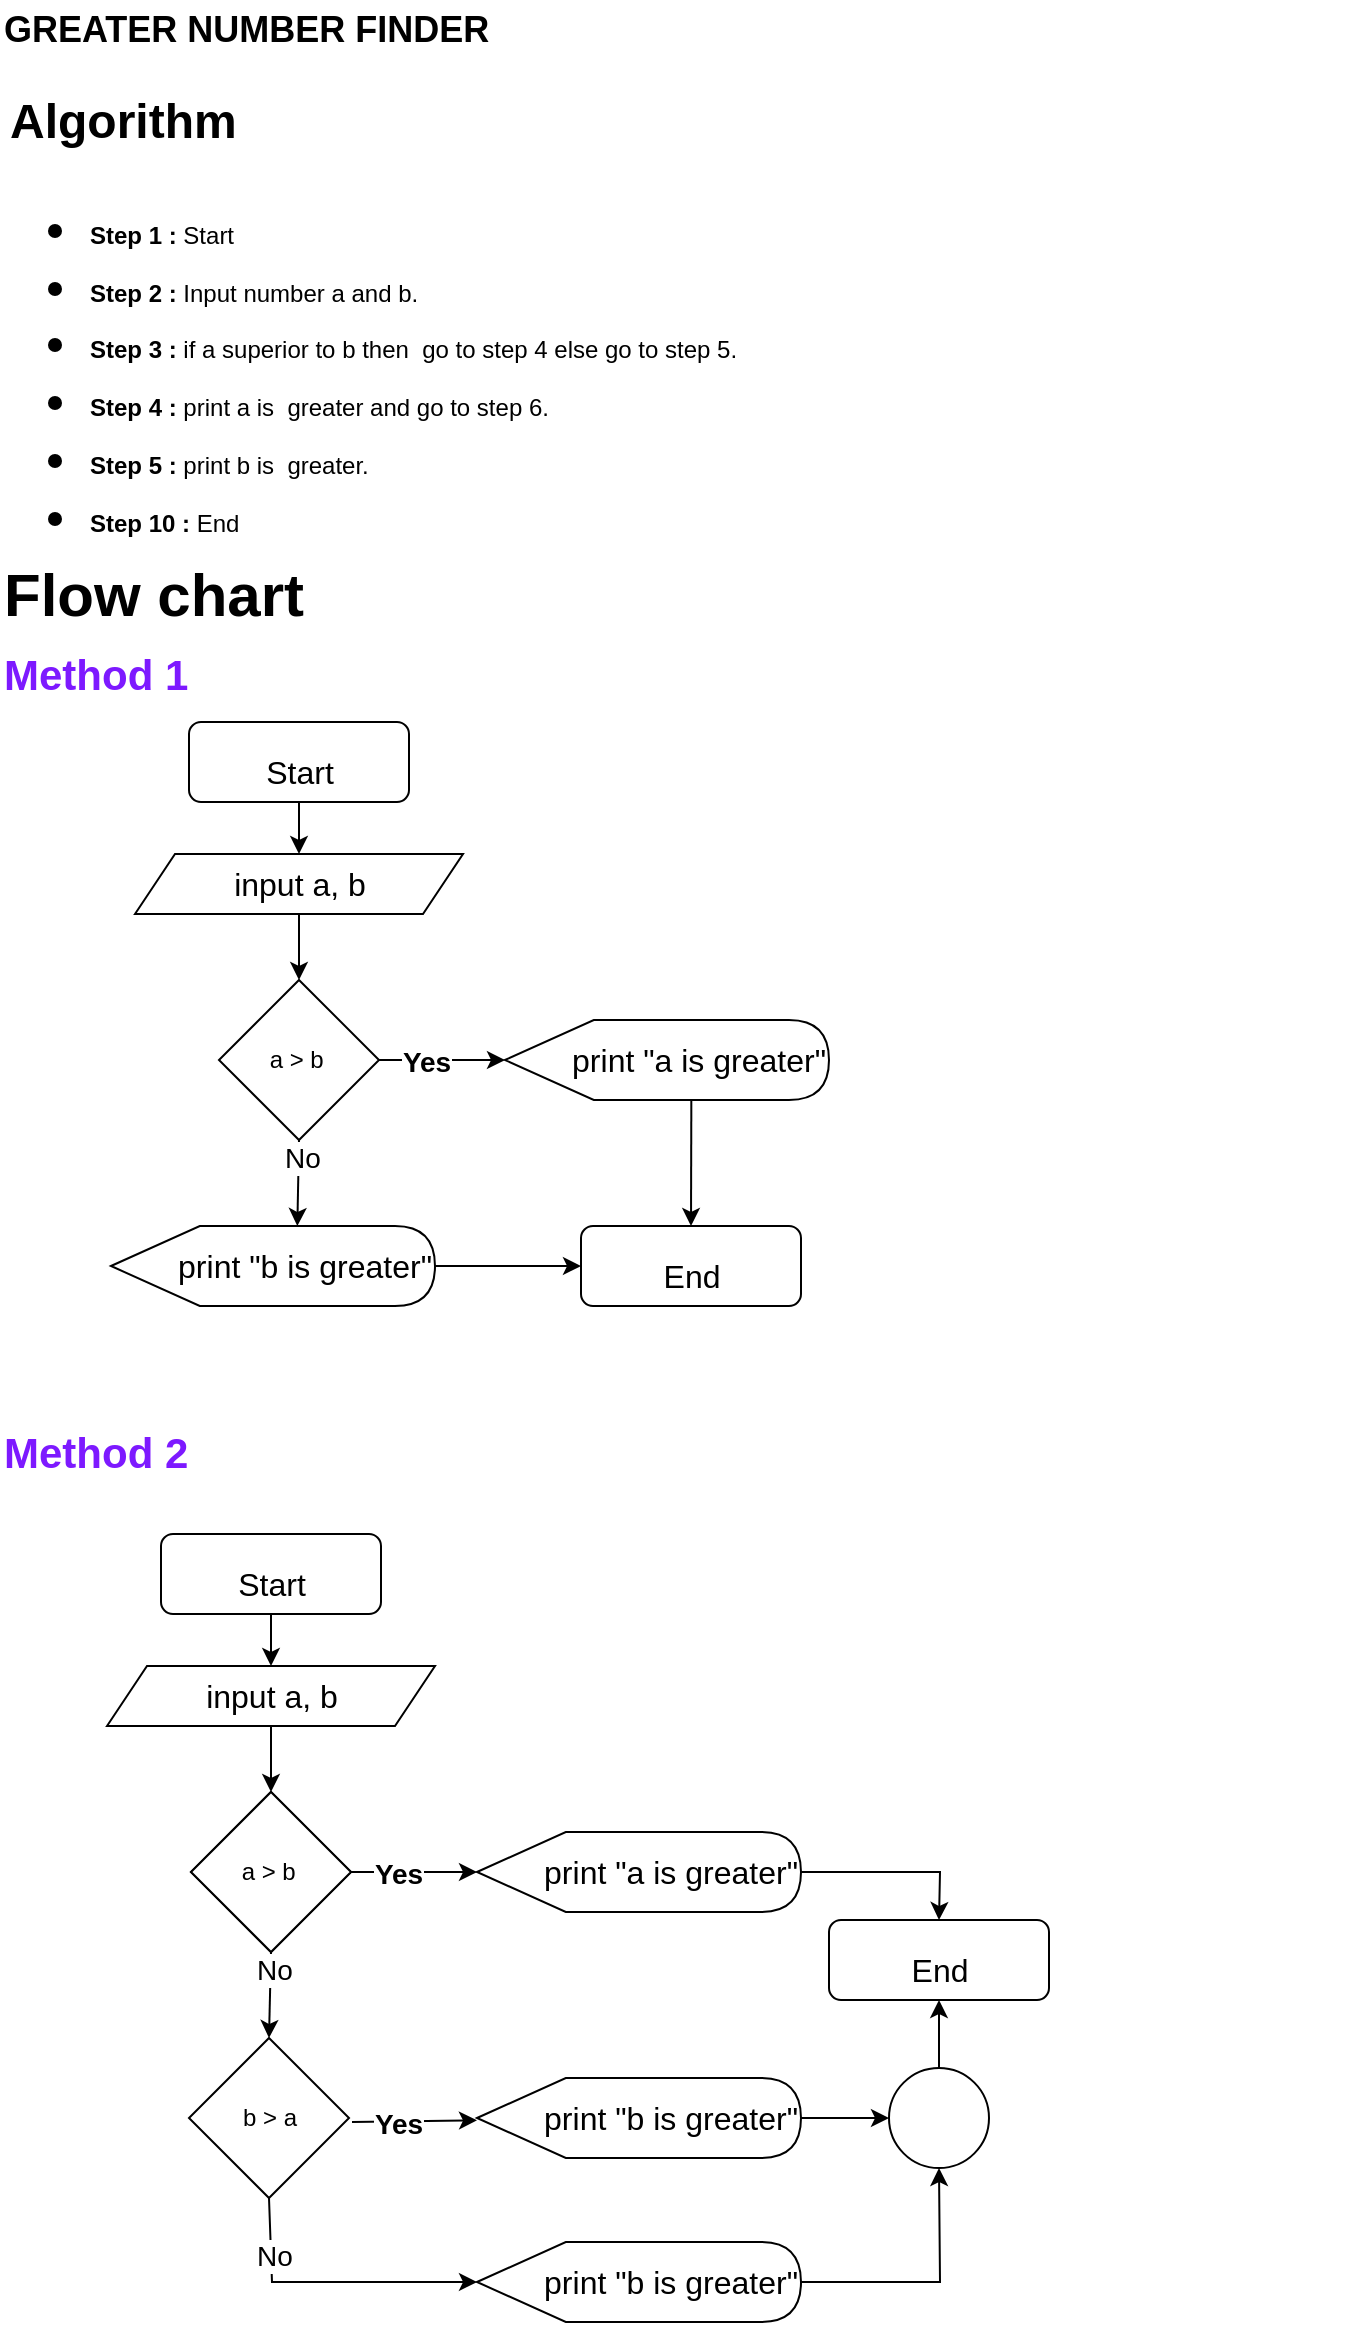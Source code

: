 <mxfile version="17.4.5" type="github"><diagram id="yg1IE7VaSwWJatzPuXuU" name="Page-1"><mxGraphModel dx="1038" dy="539" grid="1" gridSize="10" guides="1" tooltips="1" connect="1" arrows="1" fold="1" page="1" pageScale="1" pageWidth="827" pageHeight="1169" math="0" shadow="0"><root><mxCell id="0"/><mxCell id="1" parent="0"/><mxCell id="ivgzuz-2pKS20QDYnzjS-1" value="&lt;h1&gt;&lt;span&gt;Algorithm&lt;/span&gt;&lt;/h1&gt;&lt;h1&gt;&lt;ul&gt;&lt;li&gt;&lt;span style=&quot;font-size: 12px&quot;&gt;Step 1 :&lt;/span&gt;&lt;span style=&quot;font-size: 12px ; font-weight: normal&quot;&gt; Start&lt;/span&gt;&lt;/li&gt;&lt;li&gt;&lt;span style=&quot;font-size: 12px&quot;&gt;Step 2 :&lt;/span&gt;&lt;span style=&quot;font-size: 12px ; font-weight: normal&quot;&gt;&amp;nbsp;Input number a and b.&lt;/span&gt;&lt;/li&gt;&lt;li&gt;&lt;span style=&quot;font-size: 12px&quot;&gt;Step 3 :&lt;/span&gt;&lt;span style=&quot;font-size: 12px ; font-weight: normal&quot;&gt;&amp;nbsp;if a &lt;/span&gt;&lt;span style=&quot;font-size: 12px ; font-weight: 400&quot;&gt;superior&lt;/span&gt;&lt;span style=&quot;font-size: 12px ; font-weight: normal&quot;&gt;&amp;nbsp;to b then&amp;nbsp; go to step 4 else go to step 5&lt;/span&gt;&lt;span style=&quot;font-size: 12px ; font-weight: 400&quot;&gt;.&lt;/span&gt;&lt;/li&gt;&lt;li&gt;&lt;span style=&quot;font-size: 12px&quot;&gt;Step 4 :&lt;/span&gt;&lt;span style=&quot;font-size: 12px ; font-weight: normal&quot;&gt;&amp;nbsp;print a is&amp;nbsp; greater and go to step 6.&lt;/span&gt;&lt;/li&gt;&lt;li&gt;&lt;span style=&quot;font-size: 12px&quot;&gt;Step 5 :&lt;/span&gt;&lt;span style=&quot;font-size: 12px ; font-weight: normal&quot;&gt;&amp;nbsp;print b is&amp;nbsp; greater.&lt;/span&gt;&lt;/li&gt;&lt;li&gt;&lt;span style=&quot;font-size: 12px&quot;&gt;Step 10 :&lt;/span&gt;&lt;span style=&quot;font-size: 12px ; font-weight: normal&quot;&gt;&amp;nbsp;End&lt;/span&gt;&lt;/li&gt;&lt;li&gt;&lt;/li&gt;&lt;/ul&gt;&lt;/h1&gt;" style="text;html=1;strokeColor=none;fillColor=none;spacing=5;spacingTop=-20;whiteSpace=wrap;overflow=hidden;rounded=0;" parent="1" vertex="1"><mxGeometry x="80" y="80" width="680" height="240" as="geometry"/></mxCell><mxCell id="ivgzuz-2pKS20QDYnzjS-2" value="&lt;b&gt;&lt;font style=&quot;font-size: 18px&quot;&gt;GREATER NUMBER FINDER&lt;/font&gt;&lt;/b&gt;" style="text;html=1;strokeColor=none;fillColor=none;align=left;verticalAlign=middle;whiteSpace=wrap;rounded=0;" parent="1" vertex="1"><mxGeometry x="80" y="39" width="470" height="30" as="geometry"/></mxCell><mxCell id="ivgzuz-2pKS20QDYnzjS-3" value="&lt;h1&gt;&lt;font style=&quot;font-size: 30px&quot;&gt;Flow chart&lt;/font&gt;&lt;/h1&gt;" style="text;html=1;strokeColor=none;fillColor=none;align=left;verticalAlign=middle;whiteSpace=wrap;rounded=0;fontSize=18;" parent="1" vertex="1"><mxGeometry x="80" y="319" width="210" height="30" as="geometry"/></mxCell><mxCell id="WqIEYXbpBzQ9HVMn9bfy-14" value="&lt;font style=&quot;font-size: 16px&quot;&gt;Start&lt;/font&gt;" style="rounded=1;whiteSpace=wrap;html=1;fontSize=30;align=center;" vertex="1" parent="1"><mxGeometry x="174.5" y="400" width="110" height="40" as="geometry"/></mxCell><mxCell id="WqIEYXbpBzQ9HVMn9bfy-15" value="input a, b" style="shape=parallelogram;perimeter=parallelogramPerimeter;whiteSpace=wrap;html=1;fixedSize=1;fontSize=16;" vertex="1" parent="1"><mxGeometry x="147.5" y="466" width="164" height="30" as="geometry"/></mxCell><mxCell id="WqIEYXbpBzQ9HVMn9bfy-16" value="" style="endArrow=classic;html=1;rounded=0;fontSize=16;entryX=0.5;entryY=0;entryDx=0;entryDy=0;exitX=0.5;exitY=1;exitDx=0;exitDy=0;" edge="1" source="WqIEYXbpBzQ9HVMn9bfy-14" target="WqIEYXbpBzQ9HVMn9bfy-15" parent="1"><mxGeometry width="50" height="50" relative="1" as="geometry"><mxPoint x="274.5" y="416" as="sourcePoint"/><mxPoint x="324.5" y="366" as="targetPoint"/></mxGeometry></mxCell><mxCell id="WqIEYXbpBzQ9HVMn9bfy-17" value="a &amp;gt; b&amp;nbsp;" style="rhombus;whiteSpace=wrap;html=1;" vertex="1" parent="1"><mxGeometry x="189.5" y="529" width="80" height="80" as="geometry"/></mxCell><mxCell id="WqIEYXbpBzQ9HVMn9bfy-18" value="" style="endArrow=classic;html=1;rounded=0;entryX=0.5;entryY=0;entryDx=0;entryDy=0;exitX=0.5;exitY=1;exitDx=0;exitDy=0;" edge="1" source="WqIEYXbpBzQ9HVMn9bfy-15" target="WqIEYXbpBzQ9HVMn9bfy-17" parent="1"><mxGeometry width="50" height="50" relative="1" as="geometry"><mxPoint x="274.5" y="549" as="sourcePoint"/><mxPoint x="324.5" y="499" as="targetPoint"/></mxGeometry></mxCell><mxCell id="WqIEYXbpBzQ9HVMn9bfy-19" value="" style="endArrow=classic;html=1;rounded=0;exitX=1;exitY=0.5;exitDx=0;exitDy=0;entryX=0;entryY=0.5;entryDx=0;entryDy=0;entryPerimeter=0;" edge="1" source="WqIEYXbpBzQ9HVMn9bfy-17" target="WqIEYXbpBzQ9HVMn9bfy-21" parent="1"><mxGeometry width="50" height="50" relative="1" as="geometry"><mxPoint x="274.5" y="549" as="sourcePoint"/><mxPoint x="354.5" y="569" as="targetPoint"/></mxGeometry></mxCell><mxCell id="WqIEYXbpBzQ9HVMn9bfy-20" value="&lt;b&gt;&lt;font style=&quot;font-size: 14px&quot;&gt;Yes&lt;/font&gt;&lt;/b&gt;" style="edgeLabel;html=1;align=center;verticalAlign=middle;resizable=0;points=[];" vertex="1" connectable="0" parent="WqIEYXbpBzQ9HVMn9bfy-19"><mxGeometry x="-0.273" y="-1" relative="1" as="geometry"><mxPoint as="offset"/></mxGeometry></mxCell><mxCell id="WqIEYXbpBzQ9HVMn9bfy-21" value="print &quot;a is greater&quot;" style="shape=display;whiteSpace=wrap;html=1;fontSize=16;size=0.274;align=right;" vertex="1" parent="1"><mxGeometry x="332.5" y="549" width="162" height="40" as="geometry"/></mxCell><mxCell id="WqIEYXbpBzQ9HVMn9bfy-22" value="" style="endArrow=classic;html=1;rounded=0;fontSize=14;exitX=0.5;exitY=1;exitDx=0;exitDy=0;entryX=0;entryY=0;entryDx=93.168;entryDy=0;entryPerimeter=0;" edge="1" source="WqIEYXbpBzQ9HVMn9bfy-17" target="WqIEYXbpBzQ9HVMn9bfy-24" parent="1"><mxGeometry width="50" height="50" relative="1" as="geometry"><mxPoint x="274.5" y="839" as="sourcePoint"/><mxPoint x="324.5" y="789" as="targetPoint"/></mxGeometry></mxCell><mxCell id="WqIEYXbpBzQ9HVMn9bfy-23" value="No" style="edgeLabel;html=1;align=center;verticalAlign=middle;resizable=0;points=[];fontSize=14;" vertex="1" connectable="0" parent="WqIEYXbpBzQ9HVMn9bfy-22"><mxGeometry x="-0.598" y="1" relative="1" as="geometry"><mxPoint as="offset"/></mxGeometry></mxCell><mxCell id="WqIEYXbpBzQ9HVMn9bfy-24" value="print &quot;b is greater&quot;" style="shape=display;whiteSpace=wrap;html=1;fontSize=16;size=0.274;align=right;" vertex="1" parent="1"><mxGeometry x="135.5" y="652" width="162" height="40" as="geometry"/></mxCell><mxCell id="WqIEYXbpBzQ9HVMn9bfy-25" value="&lt;font style=&quot;font-size: 16px&quot;&gt;End&lt;/font&gt;" style="rounded=1;whiteSpace=wrap;html=1;fontSize=30;align=center;" vertex="1" parent="1"><mxGeometry x="370.5" y="652" width="110" height="40" as="geometry"/></mxCell><mxCell id="WqIEYXbpBzQ9HVMn9bfy-26" value="" style="endArrow=classic;html=1;rounded=0;fontSize=14;entryX=0;entryY=0.5;entryDx=0;entryDy=0;exitX=1;exitY=0.5;exitDx=0;exitDy=0;exitPerimeter=0;" edge="1" source="WqIEYXbpBzQ9HVMn9bfy-24" target="WqIEYXbpBzQ9HVMn9bfy-25" parent="1"><mxGeometry width="50" height="50" relative="1" as="geometry"><mxPoint x="274.5" y="659" as="sourcePoint"/><mxPoint x="324.5" y="609" as="targetPoint"/></mxGeometry></mxCell><mxCell id="WqIEYXbpBzQ9HVMn9bfy-27" value="" style="endArrow=classic;html=1;rounded=0;fontSize=14;entryX=0.5;entryY=0;entryDx=0;entryDy=0;exitX=0;exitY=0;exitDx=93.168;exitDy=40;exitPerimeter=0;" edge="1" source="WqIEYXbpBzQ9HVMn9bfy-21" target="WqIEYXbpBzQ9HVMn9bfy-25" parent="1"><mxGeometry width="50" height="50" relative="1" as="geometry"><mxPoint x="274.5" y="659" as="sourcePoint"/><mxPoint x="324.5" y="609" as="targetPoint"/></mxGeometry></mxCell><mxCell id="WqIEYXbpBzQ9HVMn9bfy-46" value="&lt;b&gt;&lt;font style=&quot;font-size: 21px&quot; color=&quot;#7d19ff&quot;&gt;Method 1&lt;/font&gt;&lt;/b&gt;" style="text;html=1;strokeColor=none;fillColor=none;align=left;verticalAlign=middle;whiteSpace=wrap;rounded=0;fontSize=14;" vertex="1" parent="1"><mxGeometry x="80" y="361" width="220" height="30" as="geometry"/></mxCell><mxCell id="WqIEYXbpBzQ9HVMn9bfy-47" value="&lt;font style=&quot;font-size: 16px&quot;&gt;Start&lt;/font&gt;" style="rounded=1;whiteSpace=wrap;html=1;fontSize=30;align=center;" vertex="1" parent="1"><mxGeometry x="160.5" y="806" width="110" height="40" as="geometry"/></mxCell><mxCell id="WqIEYXbpBzQ9HVMn9bfy-48" value="input a, b" style="shape=parallelogram;perimeter=parallelogramPerimeter;whiteSpace=wrap;html=1;fixedSize=1;fontSize=16;" vertex="1" parent="1"><mxGeometry x="133.5" y="872" width="164" height="30" as="geometry"/></mxCell><mxCell id="WqIEYXbpBzQ9HVMn9bfy-49" value="" style="endArrow=classic;html=1;rounded=0;fontSize=16;entryX=0.5;entryY=0;entryDx=0;entryDy=0;exitX=0.5;exitY=1;exitDx=0;exitDy=0;" edge="1" source="WqIEYXbpBzQ9HVMn9bfy-47" target="WqIEYXbpBzQ9HVMn9bfy-48" parent="1"><mxGeometry width="50" height="50" relative="1" as="geometry"><mxPoint x="260.5" y="822" as="sourcePoint"/><mxPoint x="310.5" y="772" as="targetPoint"/></mxGeometry></mxCell><mxCell id="WqIEYXbpBzQ9HVMn9bfy-50" value="a &amp;gt; b&amp;nbsp;" style="rhombus;whiteSpace=wrap;html=1;" vertex="1" parent="1"><mxGeometry x="175.5" y="935" width="80" height="80" as="geometry"/></mxCell><mxCell id="WqIEYXbpBzQ9HVMn9bfy-51" value="" style="endArrow=classic;html=1;rounded=0;entryX=0.5;entryY=0;entryDx=0;entryDy=0;exitX=0.5;exitY=1;exitDx=0;exitDy=0;" edge="1" source="WqIEYXbpBzQ9HVMn9bfy-48" target="WqIEYXbpBzQ9HVMn9bfy-50" parent="1"><mxGeometry width="50" height="50" relative="1" as="geometry"><mxPoint x="260.5" y="955" as="sourcePoint"/><mxPoint x="310.5" y="905" as="targetPoint"/></mxGeometry></mxCell><mxCell id="WqIEYXbpBzQ9HVMn9bfy-52" value="" style="endArrow=classic;html=1;rounded=0;exitX=1;exitY=0.5;exitDx=0;exitDy=0;entryX=0;entryY=0.5;entryDx=0;entryDy=0;entryPerimeter=0;" edge="1" source="WqIEYXbpBzQ9HVMn9bfy-50" target="WqIEYXbpBzQ9HVMn9bfy-54" parent="1"><mxGeometry width="50" height="50" relative="1" as="geometry"><mxPoint x="260.5" y="955" as="sourcePoint"/><mxPoint x="340.5" y="975" as="targetPoint"/></mxGeometry></mxCell><mxCell id="WqIEYXbpBzQ9HVMn9bfy-53" value="&lt;b&gt;&lt;font style=&quot;font-size: 14px&quot;&gt;Yes&lt;/font&gt;&lt;/b&gt;" style="edgeLabel;html=1;align=center;verticalAlign=middle;resizable=0;points=[];" vertex="1" connectable="0" parent="WqIEYXbpBzQ9HVMn9bfy-52"><mxGeometry x="-0.273" y="-1" relative="1" as="geometry"><mxPoint as="offset"/></mxGeometry></mxCell><mxCell id="WqIEYXbpBzQ9HVMn9bfy-54" value="print &quot;a is greater&quot;" style="shape=display;whiteSpace=wrap;html=1;fontSize=16;size=0.274;align=right;" vertex="1" parent="1"><mxGeometry x="318.5" y="955" width="162" height="40" as="geometry"/></mxCell><mxCell id="WqIEYXbpBzQ9HVMn9bfy-57" value="print &quot;b is greater&quot;" style="shape=display;whiteSpace=wrap;html=1;fontSize=16;size=0.274;align=right;" vertex="1" parent="1"><mxGeometry x="318.5" y="1160" width="162" height="40" as="geometry"/></mxCell><mxCell id="WqIEYXbpBzQ9HVMn9bfy-58" value="&lt;font style=&quot;font-size: 16px&quot;&gt;End&lt;/font&gt;" style="rounded=1;whiteSpace=wrap;html=1;fontSize=30;align=center;" vertex="1" parent="1"><mxGeometry x="494.5" y="999" width="110" height="40" as="geometry"/></mxCell><mxCell id="WqIEYXbpBzQ9HVMn9bfy-61" value="&lt;b&gt;&lt;font style=&quot;font-size: 21px&quot; color=&quot;#7d19ff&quot;&gt;Method 2&lt;/font&gt;&lt;/b&gt;" style="text;html=1;strokeColor=none;fillColor=none;align=left;verticalAlign=middle;whiteSpace=wrap;rounded=0;fontSize=14;" vertex="1" parent="1"><mxGeometry x="80" y="750" width="220" height="30" as="geometry"/></mxCell><mxCell id="WqIEYXbpBzQ9HVMn9bfy-70" value="a &amp;gt; b&amp;nbsp;" style="rhombus;whiteSpace=wrap;html=1;" vertex="1" parent="1"><mxGeometry x="175.5" y="935" width="80" height="80" as="geometry"/></mxCell><mxCell id="WqIEYXbpBzQ9HVMn9bfy-71" value="" style="endArrow=classic;html=1;rounded=0;fontSize=14;exitX=0.5;exitY=1;exitDx=0;exitDy=0;entryX=0.5;entryY=0;entryDx=0;entryDy=0;" edge="1" source="WqIEYXbpBzQ9HVMn9bfy-70" parent="1" target="WqIEYXbpBzQ9HVMn9bfy-73"><mxGeometry width="50" height="50" relative="1" as="geometry"><mxPoint x="260.5" y="1245" as="sourcePoint"/><mxPoint x="216" y="1070" as="targetPoint"/></mxGeometry></mxCell><mxCell id="WqIEYXbpBzQ9HVMn9bfy-72" value="No" style="edgeLabel;html=1;align=center;verticalAlign=middle;resizable=0;points=[];fontSize=14;" vertex="1" connectable="0" parent="WqIEYXbpBzQ9HVMn9bfy-71"><mxGeometry x="-0.598" y="1" relative="1" as="geometry"><mxPoint as="offset"/></mxGeometry></mxCell><mxCell id="WqIEYXbpBzQ9HVMn9bfy-73" value="b &amp;gt; a" style="rhombus;whiteSpace=wrap;html=1;" vertex="1" parent="1"><mxGeometry x="174.5" y="1058" width="80" height="80" as="geometry"/></mxCell><mxCell id="WqIEYXbpBzQ9HVMn9bfy-74" value="" style="endArrow=classic;html=1;rounded=0;fontSize=14;exitX=0.5;exitY=1;exitDx=0;exitDy=0;entryX=0;entryY=0.5;entryDx=0;entryDy=0;entryPerimeter=0;" edge="1" source="WqIEYXbpBzQ9HVMn9bfy-73" parent="1" target="WqIEYXbpBzQ9HVMn9bfy-57"><mxGeometry width="50" height="50" relative="1" as="geometry"><mxPoint x="260.5" y="1390" as="sourcePoint"/><mxPoint x="320" y="1180" as="targetPoint"/><Array as="points"><mxPoint x="216" y="1180"/></Array></mxGeometry></mxCell><mxCell id="WqIEYXbpBzQ9HVMn9bfy-75" value="No" style="edgeLabel;html=1;align=center;verticalAlign=middle;resizable=0;points=[];fontSize=14;" vertex="1" connectable="0" parent="WqIEYXbpBzQ9HVMn9bfy-74"><mxGeometry x="-0.598" y="1" relative="1" as="geometry"><mxPoint as="offset"/></mxGeometry></mxCell><mxCell id="WqIEYXbpBzQ9HVMn9bfy-76" value="" style="endArrow=classic;html=1;rounded=0;" edge="1" parent="1" target="WqIEYXbpBzQ9HVMn9bfy-78"><mxGeometry width="50" height="50" relative="1" as="geometry"><mxPoint x="256" y="1100" as="sourcePoint"/><mxPoint x="318.5" y="1120" as="targetPoint"/></mxGeometry></mxCell><mxCell id="WqIEYXbpBzQ9HVMn9bfy-77" value="&lt;b&gt;&lt;font style=&quot;font-size: 14px&quot;&gt;Yes&lt;/font&gt;&lt;/b&gt;" style="edgeLabel;html=1;align=center;verticalAlign=middle;resizable=0;points=[];" vertex="1" connectable="0" parent="WqIEYXbpBzQ9HVMn9bfy-76"><mxGeometry x="-0.273" y="-1" relative="1" as="geometry"><mxPoint as="offset"/></mxGeometry></mxCell><mxCell id="WqIEYXbpBzQ9HVMn9bfy-78" value="print &quot;b is greater&quot;" style="shape=display;whiteSpace=wrap;html=1;fontSize=16;size=0.274;align=right;" vertex="1" parent="1"><mxGeometry x="318.5" y="1078" width="162" height="40" as="geometry"/></mxCell><mxCell id="WqIEYXbpBzQ9HVMn9bfy-79" value="" style="endArrow=classic;html=1;rounded=0;fontSize=21;fontColor=#7D19FF;exitX=1;exitY=0.5;exitDx=0;exitDy=0;exitPerimeter=0;entryX=0.5;entryY=0;entryDx=0;entryDy=0;" edge="1" parent="1" source="WqIEYXbpBzQ9HVMn9bfy-54" target="WqIEYXbpBzQ9HVMn9bfy-58"><mxGeometry width="50" height="50" relative="1" as="geometry"><mxPoint x="390" y="1060" as="sourcePoint"/><mxPoint x="610" y="975" as="targetPoint"/><Array as="points"><mxPoint x="550" y="975"/></Array></mxGeometry></mxCell><mxCell id="WqIEYXbpBzQ9HVMn9bfy-80" value="" style="ellipse;whiteSpace=wrap;html=1;aspect=fixed;fontSize=21;fontColor=#7D19FF;" vertex="1" parent="1"><mxGeometry x="524.5" y="1073" width="50" height="50" as="geometry"/></mxCell><mxCell id="WqIEYXbpBzQ9HVMn9bfy-81" value="" style="endArrow=classic;html=1;rounded=0;fontSize=21;fontColor=#7D19FF;exitX=1;exitY=0.5;exitDx=0;exitDy=0;exitPerimeter=0;entryX=0;entryY=0.5;entryDx=0;entryDy=0;" edge="1" parent="1" source="WqIEYXbpBzQ9HVMn9bfy-78" target="WqIEYXbpBzQ9HVMn9bfy-80"><mxGeometry width="50" height="50" relative="1" as="geometry"><mxPoint x="390" y="1060" as="sourcePoint"/><mxPoint x="440" y="1010" as="targetPoint"/></mxGeometry></mxCell><mxCell id="WqIEYXbpBzQ9HVMn9bfy-82" value="" style="endArrow=classic;html=1;rounded=0;fontSize=21;fontColor=#7D19FF;exitX=1;exitY=0.5;exitDx=0;exitDy=0;exitPerimeter=0;entryX=0.5;entryY=1;entryDx=0;entryDy=0;" edge="1" parent="1" source="WqIEYXbpBzQ9HVMn9bfy-57" target="WqIEYXbpBzQ9HVMn9bfy-80"><mxGeometry width="50" height="50" relative="1" as="geometry"><mxPoint x="390" y="1060" as="sourcePoint"/><mxPoint x="660" y="1180" as="targetPoint"/><Array as="points"><mxPoint x="550" y="1180"/></Array></mxGeometry></mxCell><mxCell id="WqIEYXbpBzQ9HVMn9bfy-85" value="" style="endArrow=classic;html=1;rounded=0;fontSize=21;fontColor=#7D19FF;entryX=0.5;entryY=1;entryDx=0;entryDy=0;exitX=0.5;exitY=0;exitDx=0;exitDy=0;" edge="1" parent="1" source="WqIEYXbpBzQ9HVMn9bfy-80" target="WqIEYXbpBzQ9HVMn9bfy-58"><mxGeometry width="50" height="50" relative="1" as="geometry"><mxPoint x="390" y="1170" as="sourcePoint"/><mxPoint x="440" y="1120" as="targetPoint"/></mxGeometry></mxCell></root></mxGraphModel></diagram></mxfile>